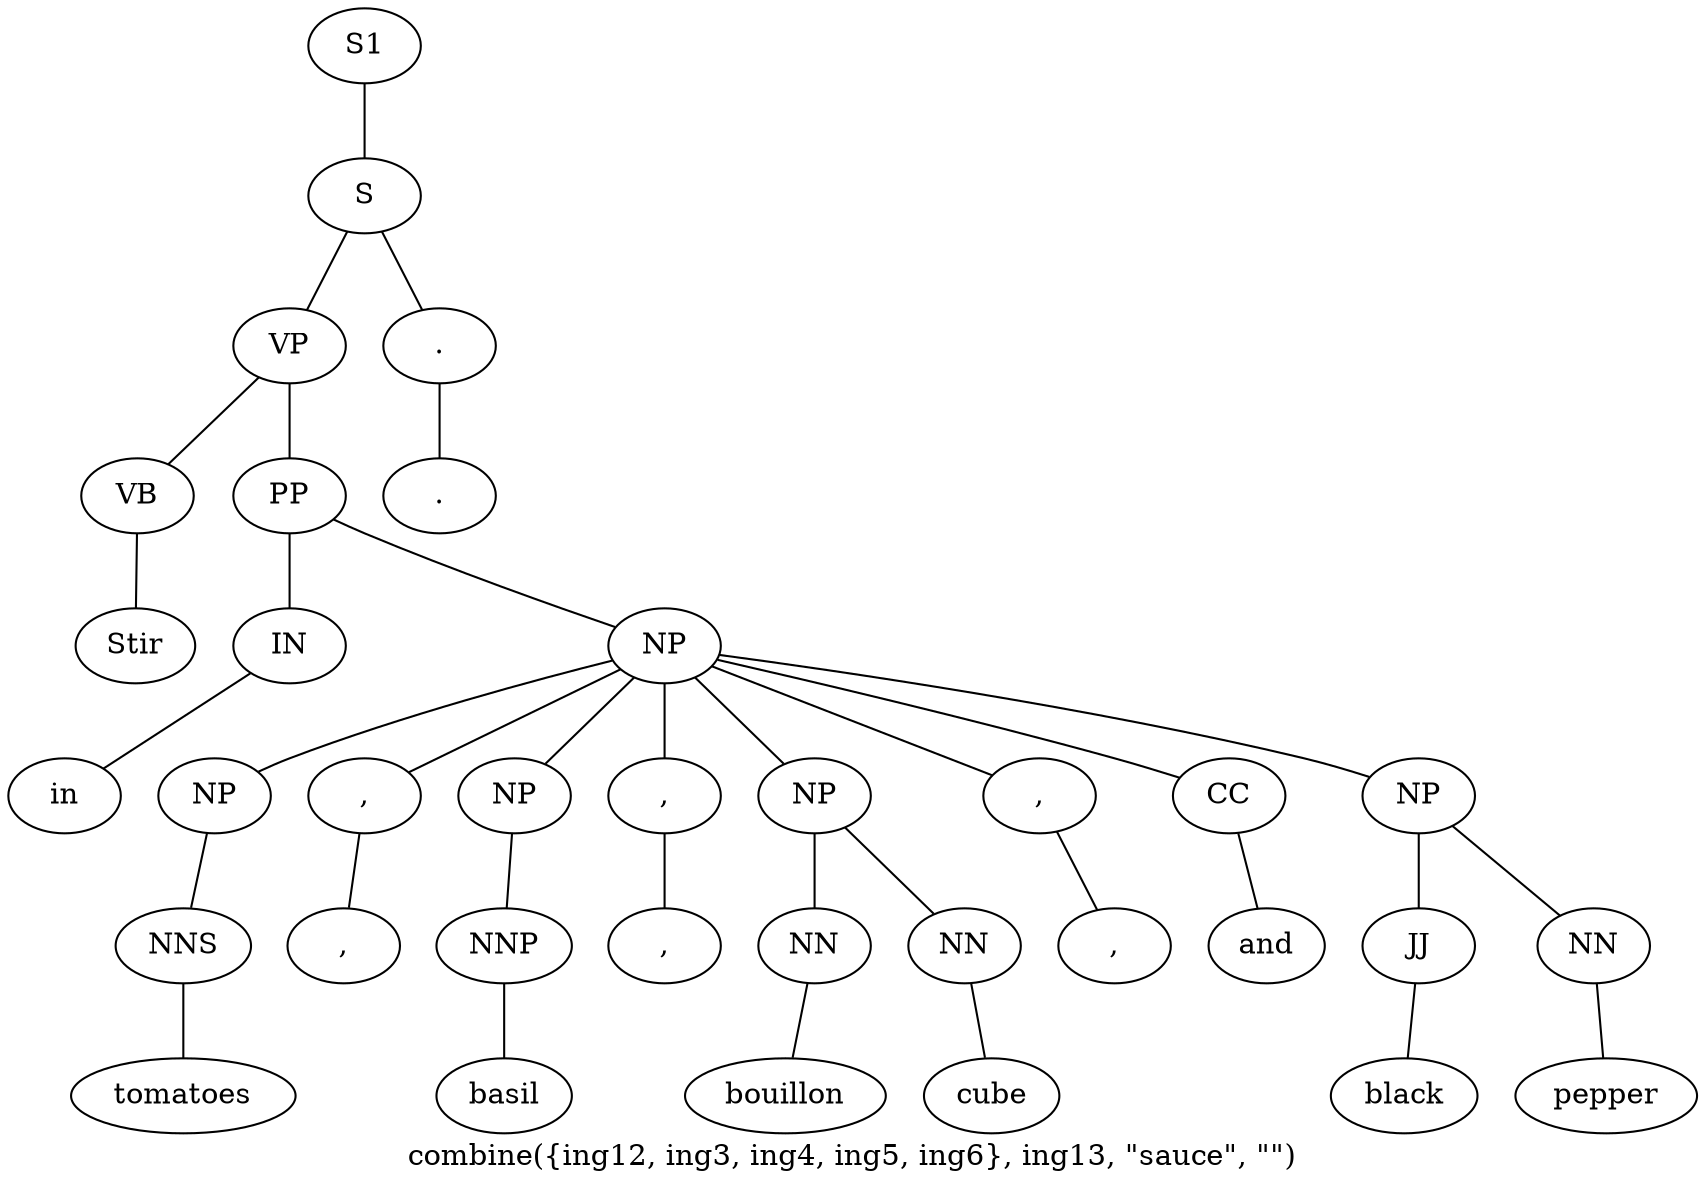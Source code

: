 graph SyntaxGraph {
	label = "combine({ing12, ing3, ing4, ing5, ing6}, ing13, \"sauce\", \"\")";
	Node0 [label="S1"];
	Node1 [label="S"];
	Node2 [label="VP"];
	Node3 [label="VB"];
	Node4 [label="Stir"];
	Node5 [label="PP"];
	Node6 [label="IN"];
	Node7 [label="in"];
	Node8 [label="NP"];
	Node9 [label="NP"];
	Node10 [label="NNS"];
	Node11 [label="tomatoes"];
	Node12 [label=","];
	Node13 [label=","];
	Node14 [label="NP"];
	Node15 [label="NNP"];
	Node16 [label="basil"];
	Node17 [label=","];
	Node18 [label=","];
	Node19 [label="NP"];
	Node20 [label="NN"];
	Node21 [label="bouillon"];
	Node22 [label="NN"];
	Node23 [label="cube"];
	Node24 [label=","];
	Node25 [label=","];
	Node26 [label="CC"];
	Node27 [label="and"];
	Node28 [label="NP"];
	Node29 [label="JJ"];
	Node30 [label="black"];
	Node31 [label="NN"];
	Node32 [label="pepper"];
	Node33 [label="."];
	Node34 [label="."];

	Node0 -- Node1;
	Node1 -- Node2;
	Node1 -- Node33;
	Node2 -- Node3;
	Node2 -- Node5;
	Node3 -- Node4;
	Node5 -- Node6;
	Node5 -- Node8;
	Node6 -- Node7;
	Node8 -- Node9;
	Node8 -- Node12;
	Node8 -- Node14;
	Node8 -- Node17;
	Node8 -- Node19;
	Node8 -- Node24;
	Node8 -- Node26;
	Node8 -- Node28;
	Node9 -- Node10;
	Node10 -- Node11;
	Node12 -- Node13;
	Node14 -- Node15;
	Node15 -- Node16;
	Node17 -- Node18;
	Node19 -- Node20;
	Node19 -- Node22;
	Node20 -- Node21;
	Node22 -- Node23;
	Node24 -- Node25;
	Node26 -- Node27;
	Node28 -- Node29;
	Node28 -- Node31;
	Node29 -- Node30;
	Node31 -- Node32;
	Node33 -- Node34;
}